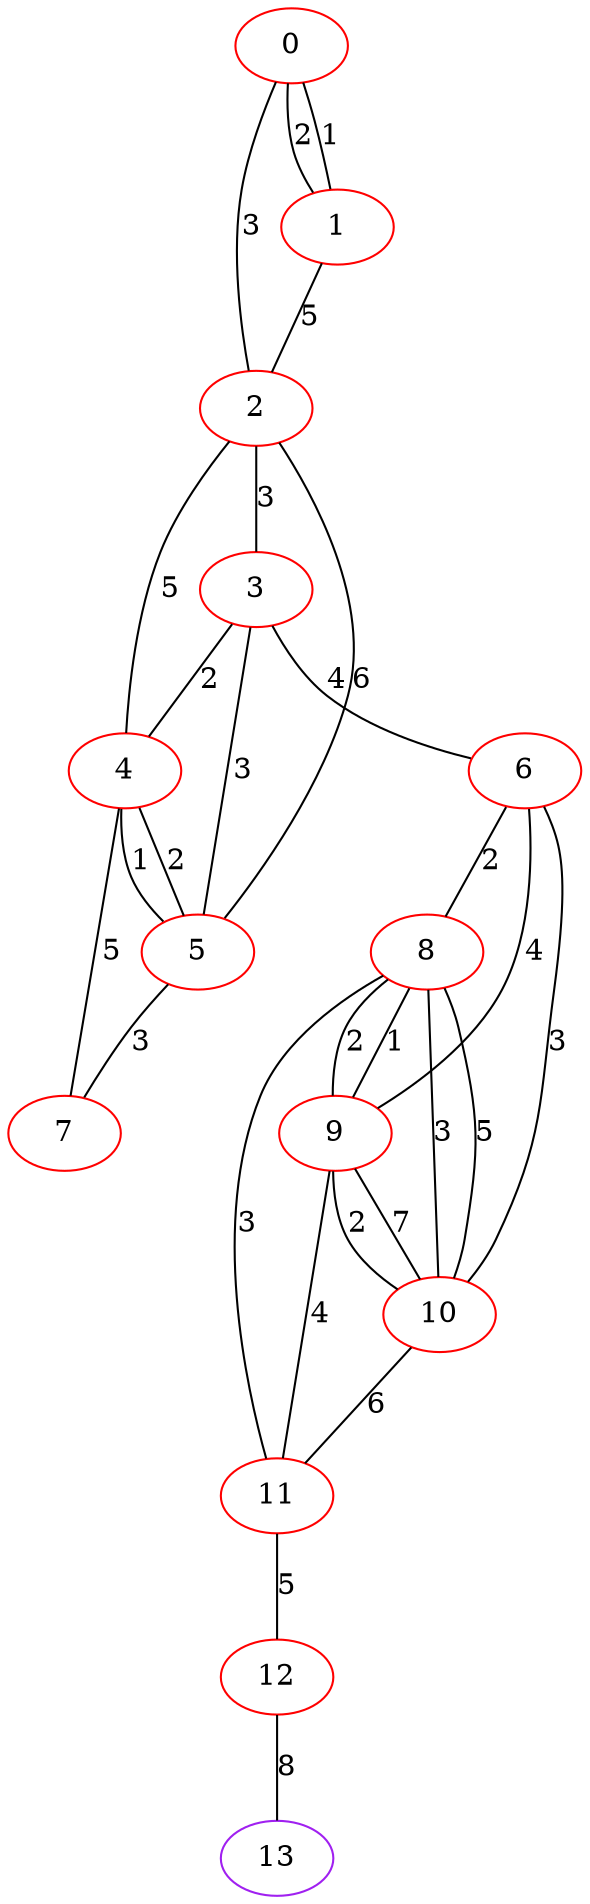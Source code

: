 graph "" {
0 [color=red, weight=1];
1 [color=red, weight=1];
2 [color=red, weight=1];
3 [color=red, weight=1];
4 [color=red, weight=1];
5 [color=red, weight=1];
6 [color=red, weight=1];
7 [color=red, weight=1];
8 [color=red, weight=1];
9 [color=red, weight=1];
10 [color=red, weight=1];
11 [color=red, weight=1];
12 [color=red, weight=1];
13 [color=purple, weight=4];
0 -- 1  [key=0, label=2];
0 -- 1  [key=1, label=1];
0 -- 2  [key=0, label=3];
1 -- 2  [key=0, label=5];
2 -- 3  [key=0, label=3];
2 -- 4  [key=0, label=5];
2 -- 5  [key=0, label=6];
3 -- 4  [key=0, label=2];
3 -- 5  [key=0, label=3];
3 -- 6  [key=0, label=4];
4 -- 5  [key=0, label=1];
4 -- 5  [key=1, label=2];
4 -- 7  [key=0, label=5];
5 -- 7  [key=0, label=3];
6 -- 8  [key=0, label=2];
6 -- 9  [key=0, label=4];
6 -- 10  [key=0, label=3];
8 -- 9  [key=0, label=1];
8 -- 9  [key=1, label=2];
8 -- 10  [key=0, label=3];
8 -- 10  [key=1, label=5];
8 -- 11  [key=0, label=3];
9 -- 10  [key=0, label=2];
9 -- 10  [key=1, label=7];
9 -- 11  [key=0, label=4];
10 -- 11  [key=0, label=6];
11 -- 12  [key=0, label=5];
12 -- 13  [key=0, label=8];
}
